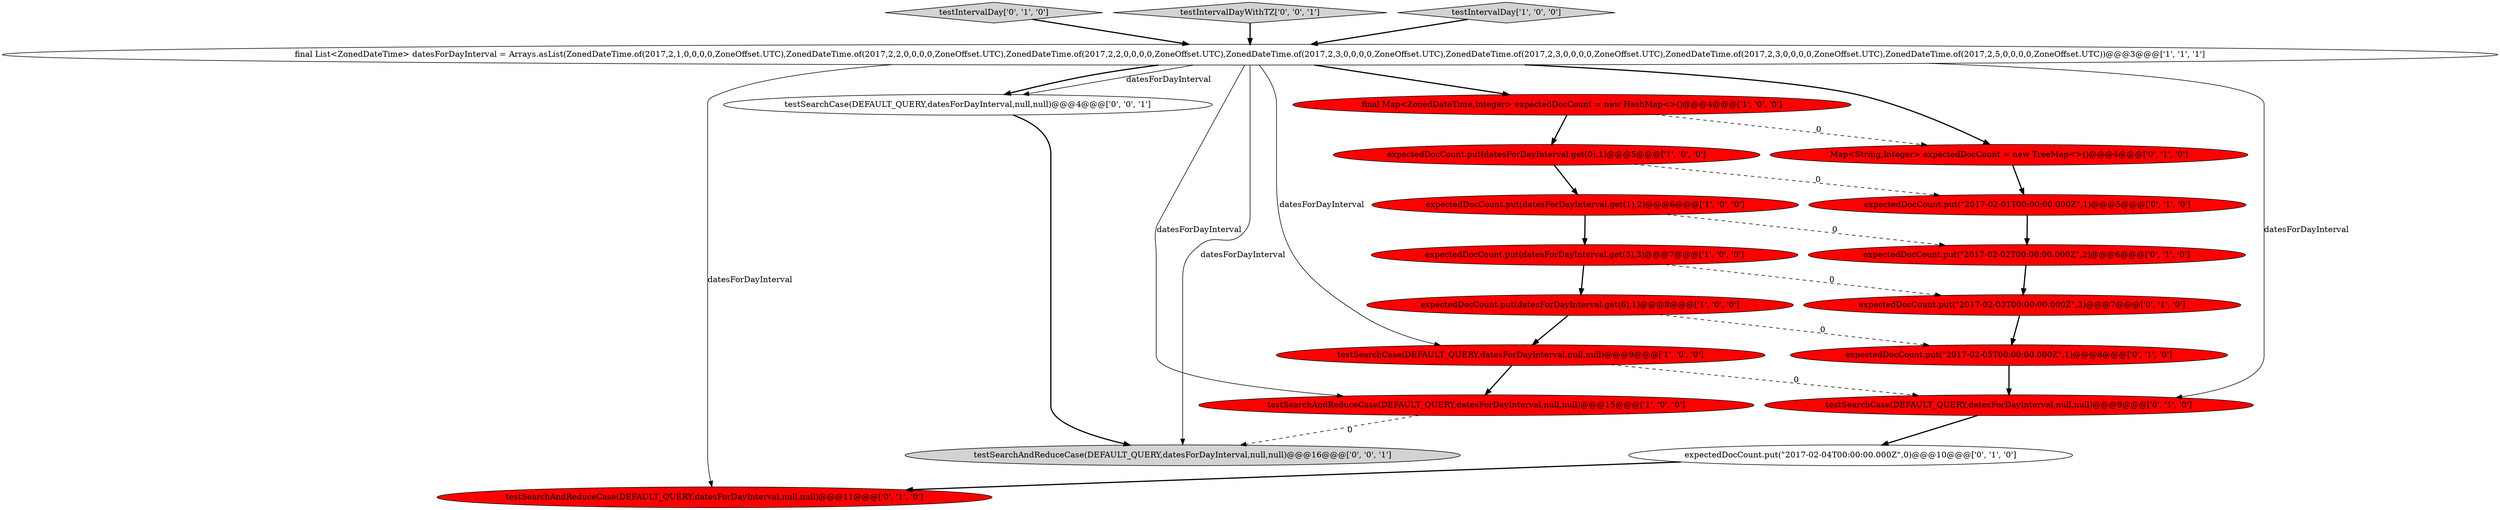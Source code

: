 digraph {
6 [style = filled, label = "expectedDocCount.put(datesForDayInterval.get(3),3)@@@7@@@['1', '0', '0']", fillcolor = red, shape = ellipse image = "AAA1AAABBB1BBB"];
14 [style = filled, label = "testSearchAndReduceCase(DEFAULT_QUERY,datesForDayInterval,null,null)@@@11@@@['0', '1', '0']", fillcolor = red, shape = ellipse image = "AAA1AAABBB2BBB"];
15 [style = filled, label = "Map<String,Integer> expectedDocCount = new TreeMap<>()@@@4@@@['0', '1', '0']", fillcolor = red, shape = ellipse image = "AAA1AAABBB2BBB"];
13 [style = filled, label = "expectedDocCount.put(\"2017-02-05T00:00:00.000Z\",1)@@@8@@@['0', '1', '0']", fillcolor = red, shape = ellipse image = "AAA1AAABBB2BBB"];
0 [style = filled, label = "final Map<ZonedDateTime,Integer> expectedDocCount = new HashMap<>()@@@4@@@['1', '0', '0']", fillcolor = red, shape = ellipse image = "AAA1AAABBB1BBB"];
8 [style = filled, label = "testSearchAndReduceCase(DEFAULT_QUERY,datesForDayInterval,null,null)@@@15@@@['1', '0', '0']", fillcolor = red, shape = ellipse image = "AAA1AAABBB1BBB"];
12 [style = filled, label = "expectedDocCount.put(\"2017-02-01T00:00:00.000Z\",1)@@@5@@@['0', '1', '0']", fillcolor = red, shape = ellipse image = "AAA1AAABBB2BBB"];
7 [style = filled, label = "expectedDocCount.put(datesForDayInterval.get(1),2)@@@6@@@['1', '0', '0']", fillcolor = red, shape = ellipse image = "AAA1AAABBB1BBB"];
3 [style = filled, label = "expectedDocCount.put(datesForDayInterval.get(0),1)@@@5@@@['1', '0', '0']", fillcolor = red, shape = ellipse image = "AAA1AAABBB1BBB"];
17 [style = filled, label = "testIntervalDay['0', '1', '0']", fillcolor = lightgray, shape = diamond image = "AAA0AAABBB2BBB"];
19 [style = filled, label = "testSearchCase(DEFAULT_QUERY,datesForDayInterval,null,null)@@@4@@@['0', '0', '1']", fillcolor = white, shape = ellipse image = "AAA0AAABBB3BBB"];
20 [style = filled, label = "testSearchAndReduceCase(DEFAULT_QUERY,datesForDayInterval,null,null)@@@16@@@['0', '0', '1']", fillcolor = lightgray, shape = ellipse image = "AAA0AAABBB3BBB"];
10 [style = filled, label = "expectedDocCount.put(\"2017-02-02T00:00:00.000Z\",2)@@@6@@@['0', '1', '0']", fillcolor = red, shape = ellipse image = "AAA1AAABBB2BBB"];
18 [style = filled, label = "testIntervalDayWithTZ['0', '0', '1']", fillcolor = lightgray, shape = diamond image = "AAA0AAABBB3BBB"];
9 [style = filled, label = "testSearchCase(DEFAULT_QUERY,datesForDayInterval,null,null)@@@9@@@['0', '1', '0']", fillcolor = red, shape = ellipse image = "AAA1AAABBB2BBB"];
2 [style = filled, label = "testIntervalDay['1', '0', '0']", fillcolor = lightgray, shape = diamond image = "AAA0AAABBB1BBB"];
4 [style = filled, label = "expectedDocCount.put(datesForDayInterval.get(6),1)@@@8@@@['1', '0', '0']", fillcolor = red, shape = ellipse image = "AAA1AAABBB1BBB"];
11 [style = filled, label = "expectedDocCount.put(\"2017-02-04T00:00:00.000Z\",0)@@@10@@@['0', '1', '0']", fillcolor = white, shape = ellipse image = "AAA0AAABBB2BBB"];
1 [style = filled, label = "testSearchCase(DEFAULT_QUERY,datesForDayInterval,null,null)@@@9@@@['1', '0', '0']", fillcolor = red, shape = ellipse image = "AAA1AAABBB1BBB"];
5 [style = filled, label = "final List<ZonedDateTime> datesForDayInterval = Arrays.asList(ZonedDateTime.of(2017,2,1,0,0,0,0,ZoneOffset.UTC),ZonedDateTime.of(2017,2,2,0,0,0,0,ZoneOffset.UTC),ZonedDateTime.of(2017,2,2,0,0,0,0,ZoneOffset.UTC),ZonedDateTime.of(2017,2,3,0,0,0,0,ZoneOffset.UTC),ZonedDateTime.of(2017,2,3,0,0,0,0,ZoneOffset.UTC),ZonedDateTime.of(2017,2,3,0,0,0,0,ZoneOffset.UTC),ZonedDateTime.of(2017,2,5,0,0,0,0,ZoneOffset.UTC))@@@3@@@['1', '1', '1']", fillcolor = white, shape = ellipse image = "AAA0AAABBB1BBB"];
16 [style = filled, label = "expectedDocCount.put(\"2017-02-03T00:00:00.000Z\",3)@@@7@@@['0', '1', '0']", fillcolor = red, shape = ellipse image = "AAA1AAABBB2BBB"];
0->3 [style = bold, label=""];
5->1 [style = solid, label="datesForDayInterval"];
17->5 [style = bold, label=""];
16->13 [style = bold, label=""];
1->8 [style = bold, label=""];
9->11 [style = bold, label=""];
11->14 [style = bold, label=""];
5->19 [style = solid, label="datesForDayInterval"];
19->20 [style = bold, label=""];
8->20 [style = dashed, label="0"];
0->15 [style = dashed, label="0"];
5->15 [style = bold, label=""];
1->9 [style = dashed, label="0"];
5->9 [style = solid, label="datesForDayInterval"];
5->19 [style = bold, label=""];
6->4 [style = bold, label=""];
12->10 [style = bold, label=""];
6->16 [style = dashed, label="0"];
3->12 [style = dashed, label="0"];
10->16 [style = bold, label=""];
5->0 [style = bold, label=""];
3->7 [style = bold, label=""];
18->5 [style = bold, label=""];
7->6 [style = bold, label=""];
5->20 [style = solid, label="datesForDayInterval"];
7->10 [style = dashed, label="0"];
5->8 [style = solid, label="datesForDayInterval"];
4->1 [style = bold, label=""];
15->12 [style = bold, label=""];
13->9 [style = bold, label=""];
4->13 [style = dashed, label="0"];
2->5 [style = bold, label=""];
5->14 [style = solid, label="datesForDayInterval"];
}
